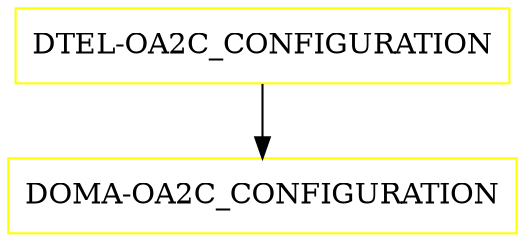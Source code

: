 digraph G {
  "DTEL-OA2C_CONFIGURATION" [shape=box,color=yellow];
  "DOMA-OA2C_CONFIGURATION" [shape=box,color=yellow,URL="./DOMA_OA2C_CONFIGURATION.html"];
  "DTEL-OA2C_CONFIGURATION" -> "DOMA-OA2C_CONFIGURATION";
}
